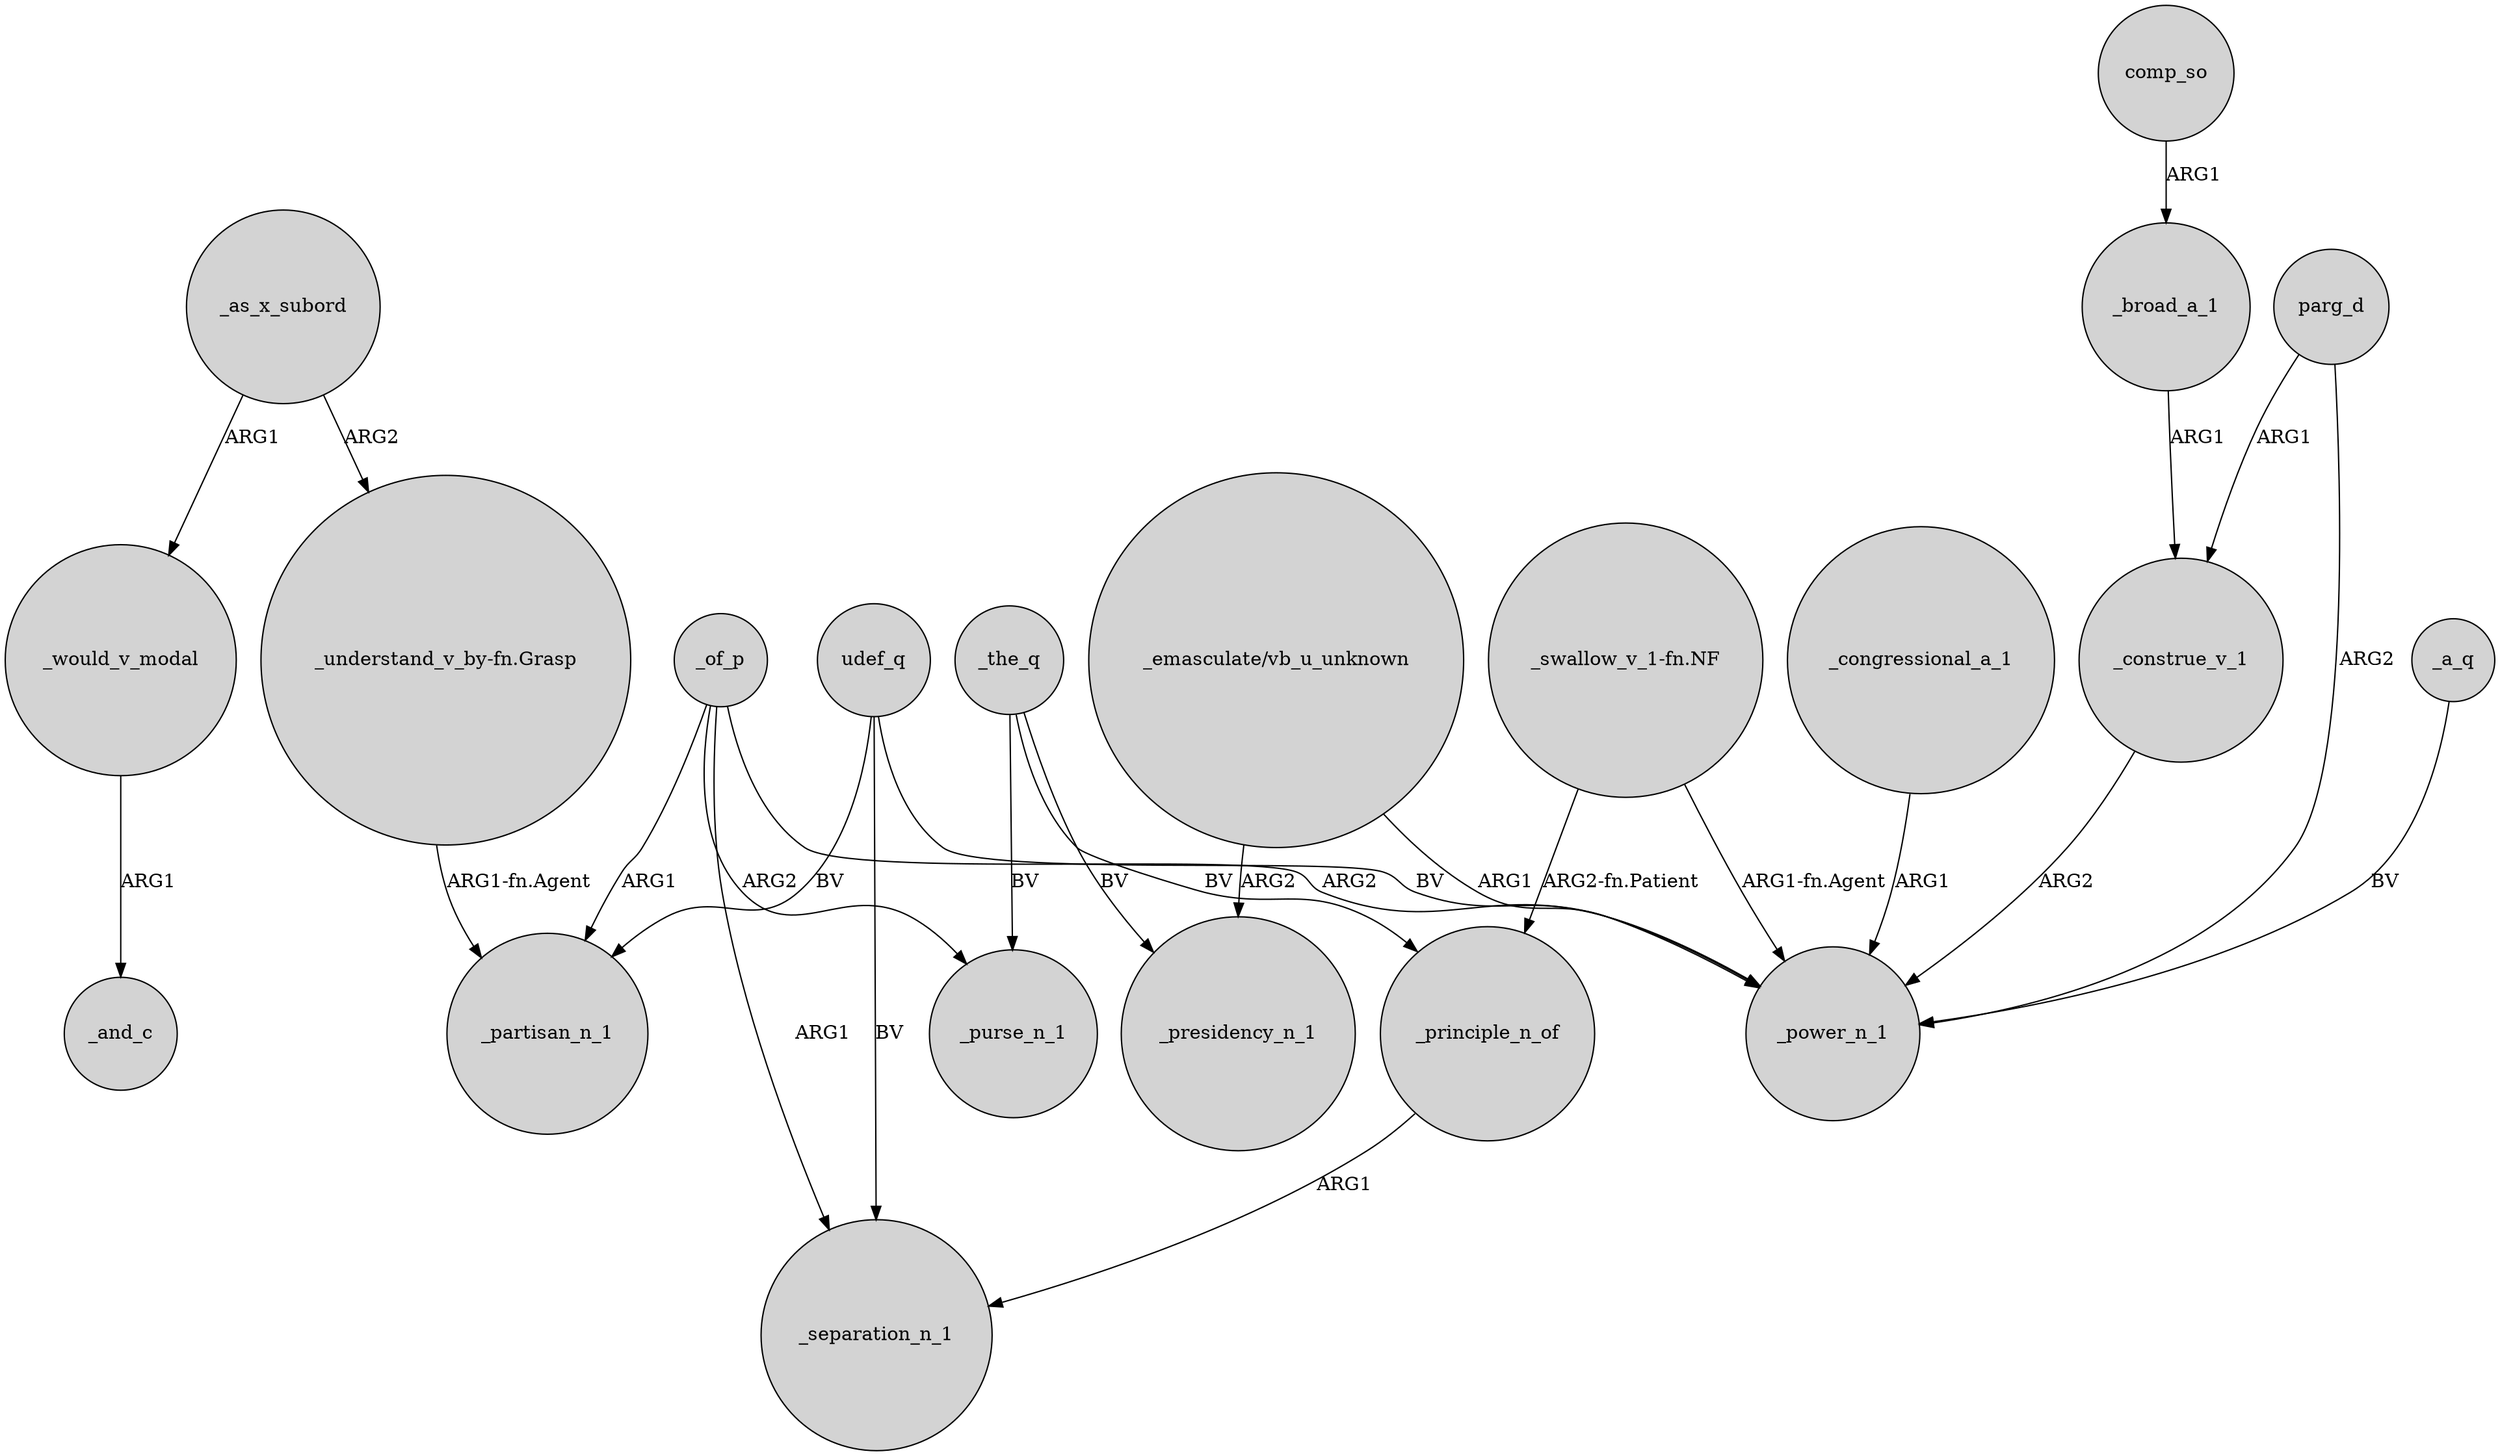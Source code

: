 digraph {
	node [shape=circle style=filled]
	_of_p -> _partisan_n_1 [label=ARG1]
	_would_v_modal -> _and_c [label=ARG1]
	_the_q -> _purse_n_1 [label=BV]
	_principle_n_of -> _separation_n_1 [label=ARG1]
	_the_q -> _presidency_n_1 [label=BV]
	udef_q -> _partisan_n_1 [label=BV]
	parg_d -> _construe_v_1 [label=ARG1]
	"_emasculate/vb_u_unknown" -> _presidency_n_1 [label=ARG2]
	_a_q -> _power_n_1 [label=BV]
	comp_so -> _broad_a_1 [label=ARG1]
	_construe_v_1 -> _power_n_1 [label=ARG2]
	udef_q -> _separation_n_1 [label=BV]
	"_swallow_v_1-fn.NF" -> _principle_n_of [label="ARG2-fn.Patient"]
	_congressional_a_1 -> _power_n_1 [label=ARG1]
	_of_p -> _power_n_1 [label=ARG2]
	"_understand_v_by-fn.Grasp" -> _partisan_n_1 [label="ARG1-fn.Agent"]
	_of_p -> _purse_n_1 [label=ARG2]
	_the_q -> _principle_n_of [label=BV]
	_of_p -> _separation_n_1 [label=ARG1]
	"_swallow_v_1-fn.NF" -> _power_n_1 [label="ARG1-fn.Agent"]
	_broad_a_1 -> _construe_v_1 [label=ARG1]
	_as_x_subord -> _would_v_modal [label=ARG1]
	_as_x_subord -> "_understand_v_by-fn.Grasp" [label=ARG2]
	udef_q -> _power_n_1 [label=BV]
	"_emasculate/vb_u_unknown" -> _power_n_1 [label=ARG1]
	parg_d -> _power_n_1 [label=ARG2]
}
